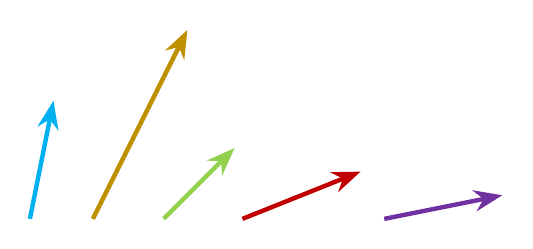 \begin{tikzpicture}[
item/.style={->,>={Stealth},ultra thick},
]
\definecolor{myColor}{HTML}{00b0f0}
\draw[myColor,item] (0,0) -- +(0.3,1.5);
\definecolor{myColor}{HTML}{bf9000}
\draw[myColor,item] (0.8,0) -- +(1.2,2.4);
\definecolor{myColor}{HTML}{92d050}
\draw[myColor,item] (1.7,0) -- +(0.9,0.9);
\definecolor{myColor}{HTML}{c00000}
\draw[myColor,item] (2.7,0) -- +(1.5,0.6);
\definecolor{myColor}{HTML}{7030a0}
\draw[myColor,item] (4.5,0) -- +(1.5,0.3);
\end{tikzpicture}
